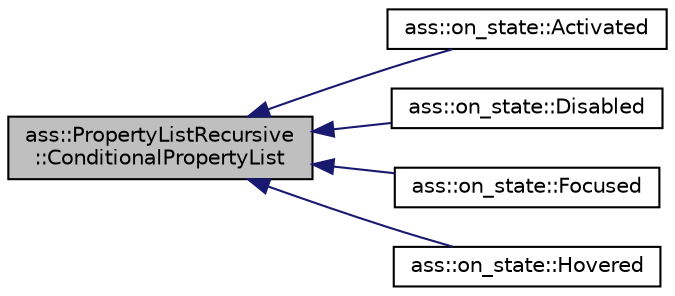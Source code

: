 digraph "ass::PropertyListRecursive::ConditionalPropertyList"
{
 // LATEX_PDF_SIZE
  edge [fontname="Helvetica",fontsize="10",labelfontname="Helvetica",labelfontsize="10"];
  node [fontname="Helvetica",fontsize="10",shape=record];
  rankdir="LR";
  Node1 [label="ass::PropertyListRecursive\l::ConditionalPropertyList",height=0.2,width=0.4,color="black", fillcolor="grey75", style="filled", fontcolor="black",tooltip=" "];
  Node1 -> Node2 [dir="back",color="midnightblue",fontsize="10",style="solid",fontname="Helvetica"];
  Node2 [label="ass::on_state::Activated",height=0.2,width=0.4,color="black", fillcolor="white", style="filled",URL="$structass_1_1on__state_1_1Activated.html",tooltip=" "];
  Node1 -> Node3 [dir="back",color="midnightblue",fontsize="10",style="solid",fontname="Helvetica"];
  Node3 [label="ass::on_state::Disabled",height=0.2,width=0.4,color="black", fillcolor="white", style="filled",URL="$structass_1_1on__state_1_1Disabled.html",tooltip=" "];
  Node1 -> Node4 [dir="back",color="midnightblue",fontsize="10",style="solid",fontname="Helvetica"];
  Node4 [label="ass::on_state::Focused",height=0.2,width=0.4,color="black", fillcolor="white", style="filled",URL="$structass_1_1on__state_1_1Focused.html",tooltip=" "];
  Node1 -> Node5 [dir="back",color="midnightblue",fontsize="10",style="solid",fontname="Helvetica"];
  Node5 [label="ass::on_state::Hovered",height=0.2,width=0.4,color="black", fillcolor="white", style="filled",URL="$structass_1_1on__state_1_1Hovered.html",tooltip=" "];
}
